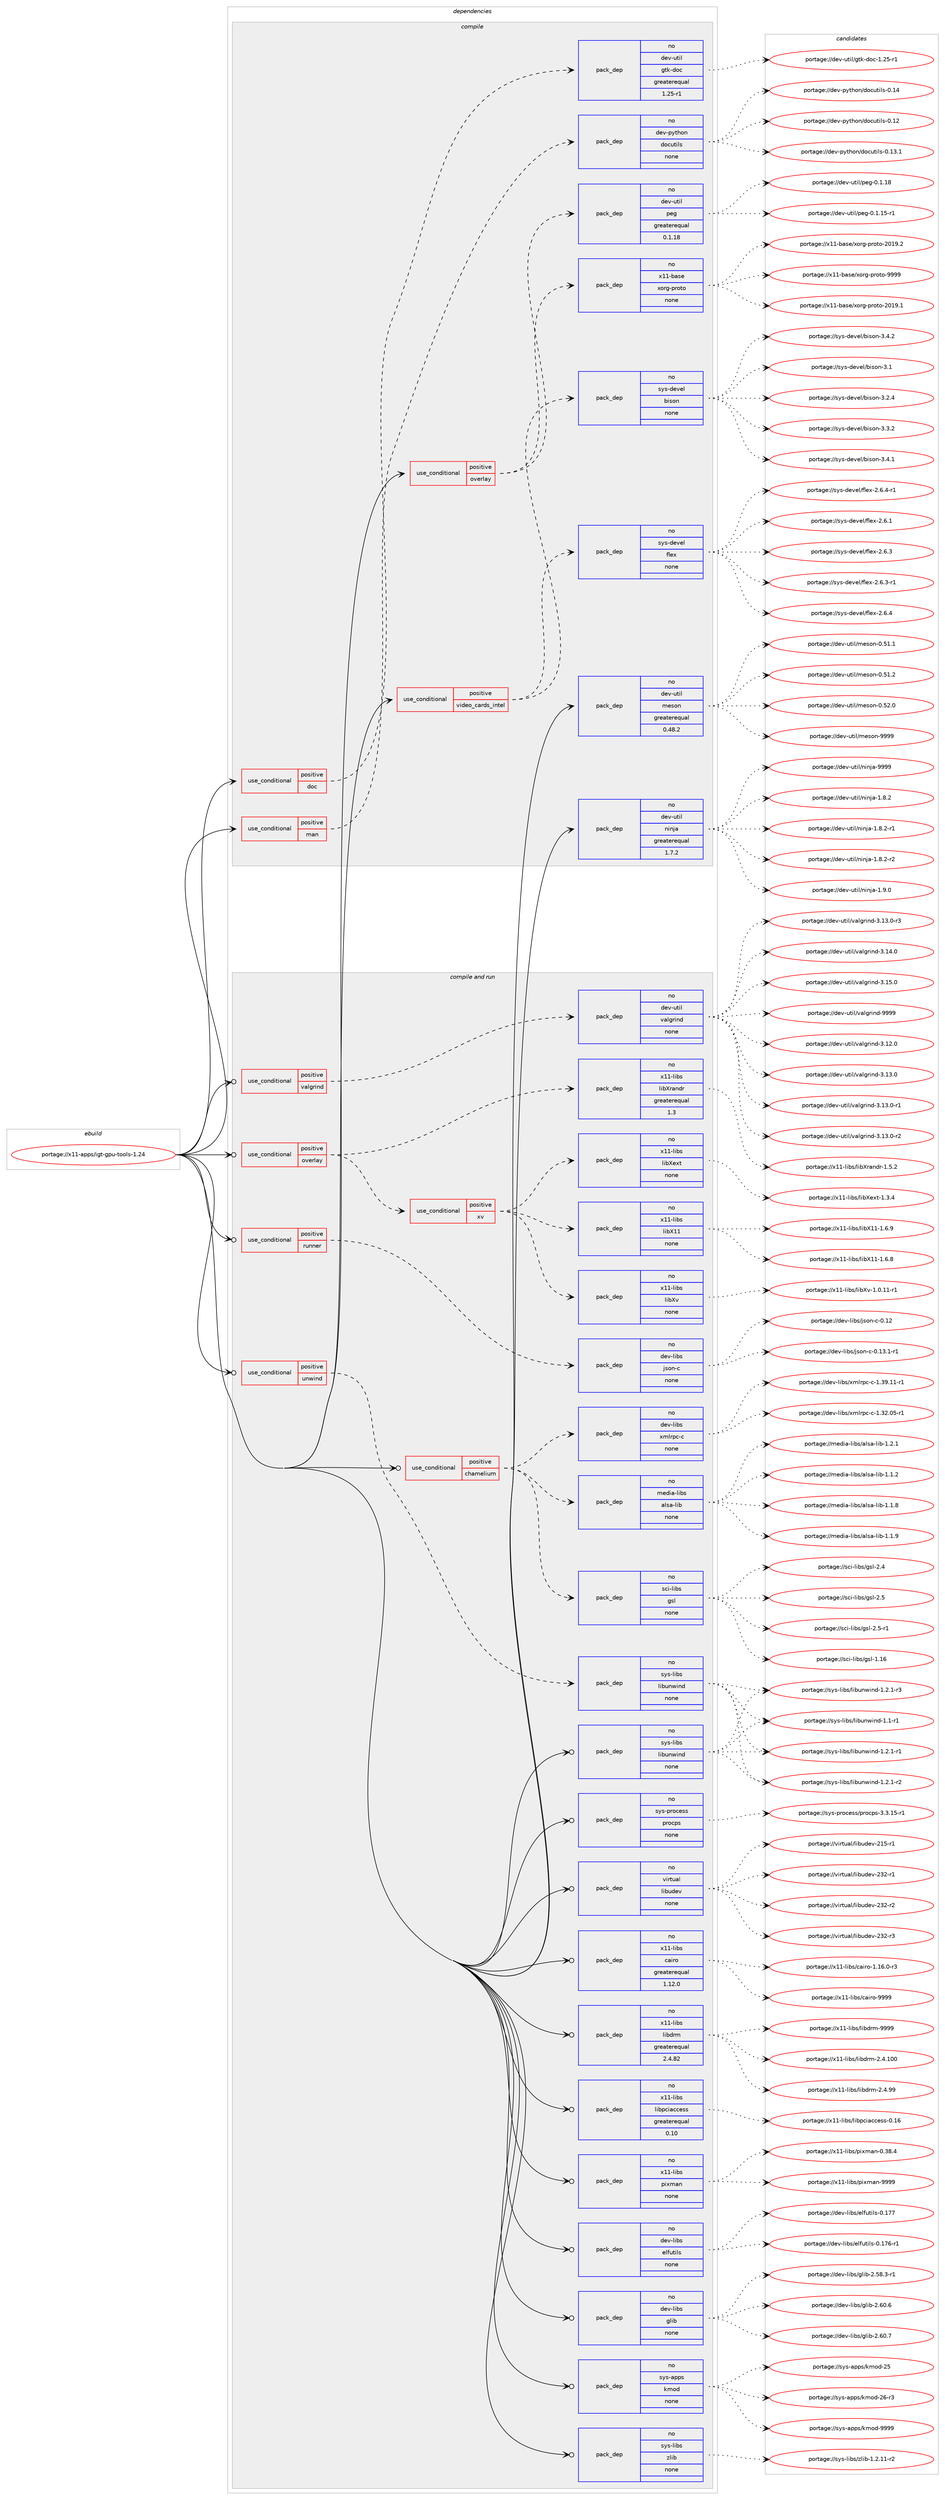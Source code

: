 digraph prolog {

# *************
# Graph options
# *************

newrank=true;
concentrate=true;
compound=true;
graph [rankdir=LR,fontname=Helvetica,fontsize=10,ranksep=1.5];#, ranksep=2.5, nodesep=0.2];
edge  [arrowhead=vee];
node  [fontname=Helvetica,fontsize=10];

# **********
# The ebuild
# **********

subgraph cluster_leftcol {
color=gray;
rank=same;
label=<<i>ebuild</i>>;
id [label="portage://x11-apps/igt-gpu-tools-1.24", color=red, width=4, href="../x11-apps/igt-gpu-tools-1.24.svg"];
}

# ****************
# The dependencies
# ****************

subgraph cluster_midcol {
color=gray;
label=<<i>dependencies</i>>;
subgraph cluster_compile {
fillcolor="#eeeeee";
style=filled;
label=<<i>compile</i>>;
subgraph cond107389 {
dependency445610 [label=<<TABLE BORDER="0" CELLBORDER="1" CELLSPACING="0" CELLPADDING="4"><TR><TD ROWSPAN="3" CELLPADDING="10">use_conditional</TD></TR><TR><TD>positive</TD></TR><TR><TD>doc</TD></TR></TABLE>>, shape=none, color=red];
subgraph pack330289 {
dependency445611 [label=<<TABLE BORDER="0" CELLBORDER="1" CELLSPACING="0" CELLPADDING="4" WIDTH="220"><TR><TD ROWSPAN="6" CELLPADDING="30">pack_dep</TD></TR><TR><TD WIDTH="110">no</TD></TR><TR><TD>dev-util</TD></TR><TR><TD>gtk-doc</TD></TR><TR><TD>greaterequal</TD></TR><TR><TD>1.25-r1</TD></TR></TABLE>>, shape=none, color=blue];
}
dependency445610:e -> dependency445611:w [weight=20,style="dashed",arrowhead="vee"];
}
id:e -> dependency445610:w [weight=20,style="solid",arrowhead="vee"];
subgraph cond107390 {
dependency445612 [label=<<TABLE BORDER="0" CELLBORDER="1" CELLSPACING="0" CELLPADDING="4"><TR><TD ROWSPAN="3" CELLPADDING="10">use_conditional</TD></TR><TR><TD>positive</TD></TR><TR><TD>man</TD></TR></TABLE>>, shape=none, color=red];
subgraph pack330290 {
dependency445613 [label=<<TABLE BORDER="0" CELLBORDER="1" CELLSPACING="0" CELLPADDING="4" WIDTH="220"><TR><TD ROWSPAN="6" CELLPADDING="30">pack_dep</TD></TR><TR><TD WIDTH="110">no</TD></TR><TR><TD>dev-python</TD></TR><TR><TD>docutils</TD></TR><TR><TD>none</TD></TR><TR><TD></TD></TR></TABLE>>, shape=none, color=blue];
}
dependency445612:e -> dependency445613:w [weight=20,style="dashed",arrowhead="vee"];
}
id:e -> dependency445612:w [weight=20,style="solid",arrowhead="vee"];
subgraph cond107391 {
dependency445614 [label=<<TABLE BORDER="0" CELLBORDER="1" CELLSPACING="0" CELLPADDING="4"><TR><TD ROWSPAN="3" CELLPADDING="10">use_conditional</TD></TR><TR><TD>positive</TD></TR><TR><TD>overlay</TD></TR></TABLE>>, shape=none, color=red];
subgraph pack330291 {
dependency445615 [label=<<TABLE BORDER="0" CELLBORDER="1" CELLSPACING="0" CELLPADDING="4" WIDTH="220"><TR><TD ROWSPAN="6" CELLPADDING="30">pack_dep</TD></TR><TR><TD WIDTH="110">no</TD></TR><TR><TD>dev-util</TD></TR><TR><TD>peg</TD></TR><TR><TD>greaterequal</TD></TR><TR><TD>0.1.18</TD></TR></TABLE>>, shape=none, color=blue];
}
dependency445614:e -> dependency445615:w [weight=20,style="dashed",arrowhead="vee"];
subgraph pack330292 {
dependency445616 [label=<<TABLE BORDER="0" CELLBORDER="1" CELLSPACING="0" CELLPADDING="4" WIDTH="220"><TR><TD ROWSPAN="6" CELLPADDING="30">pack_dep</TD></TR><TR><TD WIDTH="110">no</TD></TR><TR><TD>x11-base</TD></TR><TR><TD>xorg-proto</TD></TR><TR><TD>none</TD></TR><TR><TD></TD></TR></TABLE>>, shape=none, color=blue];
}
dependency445614:e -> dependency445616:w [weight=20,style="dashed",arrowhead="vee"];
}
id:e -> dependency445614:w [weight=20,style="solid",arrowhead="vee"];
subgraph cond107392 {
dependency445617 [label=<<TABLE BORDER="0" CELLBORDER="1" CELLSPACING="0" CELLPADDING="4"><TR><TD ROWSPAN="3" CELLPADDING="10">use_conditional</TD></TR><TR><TD>positive</TD></TR><TR><TD>video_cards_intel</TD></TR></TABLE>>, shape=none, color=red];
subgraph pack330293 {
dependency445618 [label=<<TABLE BORDER="0" CELLBORDER="1" CELLSPACING="0" CELLPADDING="4" WIDTH="220"><TR><TD ROWSPAN="6" CELLPADDING="30">pack_dep</TD></TR><TR><TD WIDTH="110">no</TD></TR><TR><TD>sys-devel</TD></TR><TR><TD>bison</TD></TR><TR><TD>none</TD></TR><TR><TD></TD></TR></TABLE>>, shape=none, color=blue];
}
dependency445617:e -> dependency445618:w [weight=20,style="dashed",arrowhead="vee"];
subgraph pack330294 {
dependency445619 [label=<<TABLE BORDER="0" CELLBORDER="1" CELLSPACING="0" CELLPADDING="4" WIDTH="220"><TR><TD ROWSPAN="6" CELLPADDING="30">pack_dep</TD></TR><TR><TD WIDTH="110">no</TD></TR><TR><TD>sys-devel</TD></TR><TR><TD>flex</TD></TR><TR><TD>none</TD></TR><TR><TD></TD></TR></TABLE>>, shape=none, color=blue];
}
dependency445617:e -> dependency445619:w [weight=20,style="dashed",arrowhead="vee"];
}
id:e -> dependency445617:w [weight=20,style="solid",arrowhead="vee"];
subgraph pack330295 {
dependency445620 [label=<<TABLE BORDER="0" CELLBORDER="1" CELLSPACING="0" CELLPADDING="4" WIDTH="220"><TR><TD ROWSPAN="6" CELLPADDING="30">pack_dep</TD></TR><TR><TD WIDTH="110">no</TD></TR><TR><TD>dev-util</TD></TR><TR><TD>meson</TD></TR><TR><TD>greaterequal</TD></TR><TR><TD>0.48.2</TD></TR></TABLE>>, shape=none, color=blue];
}
id:e -> dependency445620:w [weight=20,style="solid",arrowhead="vee"];
subgraph pack330296 {
dependency445621 [label=<<TABLE BORDER="0" CELLBORDER="1" CELLSPACING="0" CELLPADDING="4" WIDTH="220"><TR><TD ROWSPAN="6" CELLPADDING="30">pack_dep</TD></TR><TR><TD WIDTH="110">no</TD></TR><TR><TD>dev-util</TD></TR><TR><TD>ninja</TD></TR><TR><TD>greaterequal</TD></TR><TR><TD>1.7.2</TD></TR></TABLE>>, shape=none, color=blue];
}
id:e -> dependency445621:w [weight=20,style="solid",arrowhead="vee"];
}
subgraph cluster_compileandrun {
fillcolor="#eeeeee";
style=filled;
label=<<i>compile and run</i>>;
subgraph cond107393 {
dependency445622 [label=<<TABLE BORDER="0" CELLBORDER="1" CELLSPACING="0" CELLPADDING="4"><TR><TD ROWSPAN="3" CELLPADDING="10">use_conditional</TD></TR><TR><TD>positive</TD></TR><TR><TD>chamelium</TD></TR></TABLE>>, shape=none, color=red];
subgraph pack330297 {
dependency445623 [label=<<TABLE BORDER="0" CELLBORDER="1" CELLSPACING="0" CELLPADDING="4" WIDTH="220"><TR><TD ROWSPAN="6" CELLPADDING="30">pack_dep</TD></TR><TR><TD WIDTH="110">no</TD></TR><TR><TD>dev-libs</TD></TR><TR><TD>xmlrpc-c</TD></TR><TR><TD>none</TD></TR><TR><TD></TD></TR></TABLE>>, shape=none, color=blue];
}
dependency445622:e -> dependency445623:w [weight=20,style="dashed",arrowhead="vee"];
subgraph pack330298 {
dependency445624 [label=<<TABLE BORDER="0" CELLBORDER="1" CELLSPACING="0" CELLPADDING="4" WIDTH="220"><TR><TD ROWSPAN="6" CELLPADDING="30">pack_dep</TD></TR><TR><TD WIDTH="110">no</TD></TR><TR><TD>sci-libs</TD></TR><TR><TD>gsl</TD></TR><TR><TD>none</TD></TR><TR><TD></TD></TR></TABLE>>, shape=none, color=blue];
}
dependency445622:e -> dependency445624:w [weight=20,style="dashed",arrowhead="vee"];
subgraph pack330299 {
dependency445625 [label=<<TABLE BORDER="0" CELLBORDER="1" CELLSPACING="0" CELLPADDING="4" WIDTH="220"><TR><TD ROWSPAN="6" CELLPADDING="30">pack_dep</TD></TR><TR><TD WIDTH="110">no</TD></TR><TR><TD>media-libs</TD></TR><TR><TD>alsa-lib</TD></TR><TR><TD>none</TD></TR><TR><TD></TD></TR></TABLE>>, shape=none, color=blue];
}
dependency445622:e -> dependency445625:w [weight=20,style="dashed",arrowhead="vee"];
}
id:e -> dependency445622:w [weight=20,style="solid",arrowhead="odotvee"];
subgraph cond107394 {
dependency445626 [label=<<TABLE BORDER="0" CELLBORDER="1" CELLSPACING="0" CELLPADDING="4"><TR><TD ROWSPAN="3" CELLPADDING="10">use_conditional</TD></TR><TR><TD>positive</TD></TR><TR><TD>overlay</TD></TR></TABLE>>, shape=none, color=red];
subgraph pack330300 {
dependency445627 [label=<<TABLE BORDER="0" CELLBORDER="1" CELLSPACING="0" CELLPADDING="4" WIDTH="220"><TR><TD ROWSPAN="6" CELLPADDING="30">pack_dep</TD></TR><TR><TD WIDTH="110">no</TD></TR><TR><TD>x11-libs</TD></TR><TR><TD>libXrandr</TD></TR><TR><TD>greaterequal</TD></TR><TR><TD>1.3</TD></TR></TABLE>>, shape=none, color=blue];
}
dependency445626:e -> dependency445627:w [weight=20,style="dashed",arrowhead="vee"];
subgraph cond107395 {
dependency445628 [label=<<TABLE BORDER="0" CELLBORDER="1" CELLSPACING="0" CELLPADDING="4"><TR><TD ROWSPAN="3" CELLPADDING="10">use_conditional</TD></TR><TR><TD>positive</TD></TR><TR><TD>xv</TD></TR></TABLE>>, shape=none, color=red];
subgraph pack330301 {
dependency445629 [label=<<TABLE BORDER="0" CELLBORDER="1" CELLSPACING="0" CELLPADDING="4" WIDTH="220"><TR><TD ROWSPAN="6" CELLPADDING="30">pack_dep</TD></TR><TR><TD WIDTH="110">no</TD></TR><TR><TD>x11-libs</TD></TR><TR><TD>libX11</TD></TR><TR><TD>none</TD></TR><TR><TD></TD></TR></TABLE>>, shape=none, color=blue];
}
dependency445628:e -> dependency445629:w [weight=20,style="dashed",arrowhead="vee"];
subgraph pack330302 {
dependency445630 [label=<<TABLE BORDER="0" CELLBORDER="1" CELLSPACING="0" CELLPADDING="4" WIDTH="220"><TR><TD ROWSPAN="6" CELLPADDING="30">pack_dep</TD></TR><TR><TD WIDTH="110">no</TD></TR><TR><TD>x11-libs</TD></TR><TR><TD>libXext</TD></TR><TR><TD>none</TD></TR><TR><TD></TD></TR></TABLE>>, shape=none, color=blue];
}
dependency445628:e -> dependency445630:w [weight=20,style="dashed",arrowhead="vee"];
subgraph pack330303 {
dependency445631 [label=<<TABLE BORDER="0" CELLBORDER="1" CELLSPACING="0" CELLPADDING="4" WIDTH="220"><TR><TD ROWSPAN="6" CELLPADDING="30">pack_dep</TD></TR><TR><TD WIDTH="110">no</TD></TR><TR><TD>x11-libs</TD></TR><TR><TD>libXv</TD></TR><TR><TD>none</TD></TR><TR><TD></TD></TR></TABLE>>, shape=none, color=blue];
}
dependency445628:e -> dependency445631:w [weight=20,style="dashed",arrowhead="vee"];
}
dependency445626:e -> dependency445628:w [weight=20,style="dashed",arrowhead="vee"];
}
id:e -> dependency445626:w [weight=20,style="solid",arrowhead="odotvee"];
subgraph cond107396 {
dependency445632 [label=<<TABLE BORDER="0" CELLBORDER="1" CELLSPACING="0" CELLPADDING="4"><TR><TD ROWSPAN="3" CELLPADDING="10">use_conditional</TD></TR><TR><TD>positive</TD></TR><TR><TD>runner</TD></TR></TABLE>>, shape=none, color=red];
subgraph pack330304 {
dependency445633 [label=<<TABLE BORDER="0" CELLBORDER="1" CELLSPACING="0" CELLPADDING="4" WIDTH="220"><TR><TD ROWSPAN="6" CELLPADDING="30">pack_dep</TD></TR><TR><TD WIDTH="110">no</TD></TR><TR><TD>dev-libs</TD></TR><TR><TD>json-c</TD></TR><TR><TD>none</TD></TR><TR><TD></TD></TR></TABLE>>, shape=none, color=blue];
}
dependency445632:e -> dependency445633:w [weight=20,style="dashed",arrowhead="vee"];
}
id:e -> dependency445632:w [weight=20,style="solid",arrowhead="odotvee"];
subgraph cond107397 {
dependency445634 [label=<<TABLE BORDER="0" CELLBORDER="1" CELLSPACING="0" CELLPADDING="4"><TR><TD ROWSPAN="3" CELLPADDING="10">use_conditional</TD></TR><TR><TD>positive</TD></TR><TR><TD>unwind</TD></TR></TABLE>>, shape=none, color=red];
subgraph pack330305 {
dependency445635 [label=<<TABLE BORDER="0" CELLBORDER="1" CELLSPACING="0" CELLPADDING="4" WIDTH="220"><TR><TD ROWSPAN="6" CELLPADDING="30">pack_dep</TD></TR><TR><TD WIDTH="110">no</TD></TR><TR><TD>sys-libs</TD></TR><TR><TD>libunwind</TD></TR><TR><TD>none</TD></TR><TR><TD></TD></TR></TABLE>>, shape=none, color=blue];
}
dependency445634:e -> dependency445635:w [weight=20,style="dashed",arrowhead="vee"];
}
id:e -> dependency445634:w [weight=20,style="solid",arrowhead="odotvee"];
subgraph cond107398 {
dependency445636 [label=<<TABLE BORDER="0" CELLBORDER="1" CELLSPACING="0" CELLPADDING="4"><TR><TD ROWSPAN="3" CELLPADDING="10">use_conditional</TD></TR><TR><TD>positive</TD></TR><TR><TD>valgrind</TD></TR></TABLE>>, shape=none, color=red];
subgraph pack330306 {
dependency445637 [label=<<TABLE BORDER="0" CELLBORDER="1" CELLSPACING="0" CELLPADDING="4" WIDTH="220"><TR><TD ROWSPAN="6" CELLPADDING="30">pack_dep</TD></TR><TR><TD WIDTH="110">no</TD></TR><TR><TD>dev-util</TD></TR><TR><TD>valgrind</TD></TR><TR><TD>none</TD></TR><TR><TD></TD></TR></TABLE>>, shape=none, color=blue];
}
dependency445636:e -> dependency445637:w [weight=20,style="dashed",arrowhead="vee"];
}
id:e -> dependency445636:w [weight=20,style="solid",arrowhead="odotvee"];
subgraph pack330307 {
dependency445638 [label=<<TABLE BORDER="0" CELLBORDER="1" CELLSPACING="0" CELLPADDING="4" WIDTH="220"><TR><TD ROWSPAN="6" CELLPADDING="30">pack_dep</TD></TR><TR><TD WIDTH="110">no</TD></TR><TR><TD>dev-libs</TD></TR><TR><TD>elfutils</TD></TR><TR><TD>none</TD></TR><TR><TD></TD></TR></TABLE>>, shape=none, color=blue];
}
id:e -> dependency445638:w [weight=20,style="solid",arrowhead="odotvee"];
subgraph pack330308 {
dependency445639 [label=<<TABLE BORDER="0" CELLBORDER="1" CELLSPACING="0" CELLPADDING="4" WIDTH="220"><TR><TD ROWSPAN="6" CELLPADDING="30">pack_dep</TD></TR><TR><TD WIDTH="110">no</TD></TR><TR><TD>dev-libs</TD></TR><TR><TD>glib</TD></TR><TR><TD>none</TD></TR><TR><TD></TD></TR></TABLE>>, shape=none, color=blue];
}
id:e -> dependency445639:w [weight=20,style="solid",arrowhead="odotvee"];
subgraph pack330309 {
dependency445640 [label=<<TABLE BORDER="0" CELLBORDER="1" CELLSPACING="0" CELLPADDING="4" WIDTH="220"><TR><TD ROWSPAN="6" CELLPADDING="30">pack_dep</TD></TR><TR><TD WIDTH="110">no</TD></TR><TR><TD>sys-apps</TD></TR><TR><TD>kmod</TD></TR><TR><TD>none</TD></TR><TR><TD></TD></TR></TABLE>>, shape=none, color=blue];
}
id:e -> dependency445640:w [weight=20,style="solid",arrowhead="odotvee"];
subgraph pack330310 {
dependency445641 [label=<<TABLE BORDER="0" CELLBORDER="1" CELLSPACING="0" CELLPADDING="4" WIDTH="220"><TR><TD ROWSPAN="6" CELLPADDING="30">pack_dep</TD></TR><TR><TD WIDTH="110">no</TD></TR><TR><TD>sys-libs</TD></TR><TR><TD>libunwind</TD></TR><TR><TD>none</TD></TR><TR><TD></TD></TR></TABLE>>, shape=none, color=blue];
}
id:e -> dependency445641:w [weight=20,style="solid",arrowhead="odotvee"];
subgraph pack330311 {
dependency445642 [label=<<TABLE BORDER="0" CELLBORDER="1" CELLSPACING="0" CELLPADDING="4" WIDTH="220"><TR><TD ROWSPAN="6" CELLPADDING="30">pack_dep</TD></TR><TR><TD WIDTH="110">no</TD></TR><TR><TD>sys-libs</TD></TR><TR><TD>zlib</TD></TR><TR><TD>none</TD></TR><TR><TD></TD></TR></TABLE>>, shape=none, color=blue];
}
id:e -> dependency445642:w [weight=20,style="solid",arrowhead="odotvee"];
subgraph pack330312 {
dependency445643 [label=<<TABLE BORDER="0" CELLBORDER="1" CELLSPACING="0" CELLPADDING="4" WIDTH="220"><TR><TD ROWSPAN="6" CELLPADDING="30">pack_dep</TD></TR><TR><TD WIDTH="110">no</TD></TR><TR><TD>sys-process</TD></TR><TR><TD>procps</TD></TR><TR><TD>none</TD></TR><TR><TD></TD></TR></TABLE>>, shape=none, color=blue];
}
id:e -> dependency445643:w [weight=20,style="solid",arrowhead="odotvee"];
subgraph pack330313 {
dependency445644 [label=<<TABLE BORDER="0" CELLBORDER="1" CELLSPACING="0" CELLPADDING="4" WIDTH="220"><TR><TD ROWSPAN="6" CELLPADDING="30">pack_dep</TD></TR><TR><TD WIDTH="110">no</TD></TR><TR><TD>virtual</TD></TR><TR><TD>libudev</TD></TR><TR><TD>none</TD></TR><TR><TD></TD></TR></TABLE>>, shape=none, color=blue];
}
id:e -> dependency445644:w [weight=20,style="solid",arrowhead="odotvee"];
subgraph pack330314 {
dependency445645 [label=<<TABLE BORDER="0" CELLBORDER="1" CELLSPACING="0" CELLPADDING="4" WIDTH="220"><TR><TD ROWSPAN="6" CELLPADDING="30">pack_dep</TD></TR><TR><TD WIDTH="110">no</TD></TR><TR><TD>x11-libs</TD></TR><TR><TD>cairo</TD></TR><TR><TD>greaterequal</TD></TR><TR><TD>1.12.0</TD></TR></TABLE>>, shape=none, color=blue];
}
id:e -> dependency445645:w [weight=20,style="solid",arrowhead="odotvee"];
subgraph pack330315 {
dependency445646 [label=<<TABLE BORDER="0" CELLBORDER="1" CELLSPACING="0" CELLPADDING="4" WIDTH="220"><TR><TD ROWSPAN="6" CELLPADDING="30">pack_dep</TD></TR><TR><TD WIDTH="110">no</TD></TR><TR><TD>x11-libs</TD></TR><TR><TD>libdrm</TD></TR><TR><TD>greaterequal</TD></TR><TR><TD>2.4.82</TD></TR></TABLE>>, shape=none, color=blue];
}
id:e -> dependency445646:w [weight=20,style="solid",arrowhead="odotvee"];
subgraph pack330316 {
dependency445647 [label=<<TABLE BORDER="0" CELLBORDER="1" CELLSPACING="0" CELLPADDING="4" WIDTH="220"><TR><TD ROWSPAN="6" CELLPADDING="30">pack_dep</TD></TR><TR><TD WIDTH="110">no</TD></TR><TR><TD>x11-libs</TD></TR><TR><TD>libpciaccess</TD></TR><TR><TD>greaterequal</TD></TR><TR><TD>0.10</TD></TR></TABLE>>, shape=none, color=blue];
}
id:e -> dependency445647:w [weight=20,style="solid",arrowhead="odotvee"];
subgraph pack330317 {
dependency445648 [label=<<TABLE BORDER="0" CELLBORDER="1" CELLSPACING="0" CELLPADDING="4" WIDTH="220"><TR><TD ROWSPAN="6" CELLPADDING="30">pack_dep</TD></TR><TR><TD WIDTH="110">no</TD></TR><TR><TD>x11-libs</TD></TR><TR><TD>pixman</TD></TR><TR><TD>none</TD></TR><TR><TD></TD></TR></TABLE>>, shape=none, color=blue];
}
id:e -> dependency445648:w [weight=20,style="solid",arrowhead="odotvee"];
}
subgraph cluster_run {
fillcolor="#eeeeee";
style=filled;
label=<<i>run</i>>;
}
}

# **************
# The candidates
# **************

subgraph cluster_choices {
rank=same;
color=gray;
label=<<i>candidates</i>>;

subgraph choice330289 {
color=black;
nodesep=1;
choiceportage1001011184511711610510847103116107451001119945494650534511449 [label="portage://dev-util/gtk-doc-1.25-r1", color=red, width=4,href="../dev-util/gtk-doc-1.25-r1.svg"];
dependency445611:e -> choiceportage1001011184511711610510847103116107451001119945494650534511449:w [style=dotted,weight="100"];
}
subgraph choice330290 {
color=black;
nodesep=1;
choiceportage1001011184511212111610411111047100111991171161051081154548464950 [label="portage://dev-python/docutils-0.12", color=red, width=4,href="../dev-python/docutils-0.12.svg"];
choiceportage10010111845112121116104111110471001119911711610510811545484649514649 [label="portage://dev-python/docutils-0.13.1", color=red, width=4,href="../dev-python/docutils-0.13.1.svg"];
choiceportage1001011184511212111610411111047100111991171161051081154548464952 [label="portage://dev-python/docutils-0.14", color=red, width=4,href="../dev-python/docutils-0.14.svg"];
dependency445613:e -> choiceportage1001011184511212111610411111047100111991171161051081154548464950:w [style=dotted,weight="100"];
dependency445613:e -> choiceportage10010111845112121116104111110471001119911711610510811545484649514649:w [style=dotted,weight="100"];
dependency445613:e -> choiceportage1001011184511212111610411111047100111991171161051081154548464952:w [style=dotted,weight="100"];
}
subgraph choice330291 {
color=black;
nodesep=1;
choiceportage1001011184511711610510847112101103454846494649534511449 [label="portage://dev-util/peg-0.1.15-r1", color=red, width=4,href="../dev-util/peg-0.1.15-r1.svg"];
choiceportage100101118451171161051084711210110345484649464956 [label="portage://dev-util/peg-0.1.18", color=red, width=4,href="../dev-util/peg-0.1.18.svg"];
dependency445615:e -> choiceportage1001011184511711610510847112101103454846494649534511449:w [style=dotted,weight="100"];
dependency445615:e -> choiceportage100101118451171161051084711210110345484649464956:w [style=dotted,weight="100"];
}
subgraph choice330292 {
color=black;
nodesep=1;
choiceportage1204949459897115101471201111141034511211411111611145504849574649 [label="portage://x11-base/xorg-proto-2019.1", color=red, width=4,href="../x11-base/xorg-proto-2019.1.svg"];
choiceportage1204949459897115101471201111141034511211411111611145504849574650 [label="portage://x11-base/xorg-proto-2019.2", color=red, width=4,href="../x11-base/xorg-proto-2019.2.svg"];
choiceportage120494945989711510147120111114103451121141111161114557575757 [label="portage://x11-base/xorg-proto-9999", color=red, width=4,href="../x11-base/xorg-proto-9999.svg"];
dependency445616:e -> choiceportage1204949459897115101471201111141034511211411111611145504849574649:w [style=dotted,weight="100"];
dependency445616:e -> choiceportage1204949459897115101471201111141034511211411111611145504849574650:w [style=dotted,weight="100"];
dependency445616:e -> choiceportage120494945989711510147120111114103451121141111161114557575757:w [style=dotted,weight="100"];
}
subgraph choice330293 {
color=black;
nodesep=1;
choiceportage11512111545100101118101108479810511511111045514649 [label="portage://sys-devel/bison-3.1", color=red, width=4,href="../sys-devel/bison-3.1.svg"];
choiceportage115121115451001011181011084798105115111110455146504652 [label="portage://sys-devel/bison-3.2.4", color=red, width=4,href="../sys-devel/bison-3.2.4.svg"];
choiceportage115121115451001011181011084798105115111110455146514650 [label="portage://sys-devel/bison-3.3.2", color=red, width=4,href="../sys-devel/bison-3.3.2.svg"];
choiceportage115121115451001011181011084798105115111110455146524649 [label="portage://sys-devel/bison-3.4.1", color=red, width=4,href="../sys-devel/bison-3.4.1.svg"];
choiceportage115121115451001011181011084798105115111110455146524650 [label="portage://sys-devel/bison-3.4.2", color=red, width=4,href="../sys-devel/bison-3.4.2.svg"];
dependency445618:e -> choiceportage11512111545100101118101108479810511511111045514649:w [style=dotted,weight="100"];
dependency445618:e -> choiceportage115121115451001011181011084798105115111110455146504652:w [style=dotted,weight="100"];
dependency445618:e -> choiceportage115121115451001011181011084798105115111110455146514650:w [style=dotted,weight="100"];
dependency445618:e -> choiceportage115121115451001011181011084798105115111110455146524649:w [style=dotted,weight="100"];
dependency445618:e -> choiceportage115121115451001011181011084798105115111110455146524650:w [style=dotted,weight="100"];
}
subgraph choice330294 {
color=black;
nodesep=1;
choiceportage1151211154510010111810110847102108101120455046544649 [label="portage://sys-devel/flex-2.6.1", color=red, width=4,href="../sys-devel/flex-2.6.1.svg"];
choiceportage1151211154510010111810110847102108101120455046544651 [label="portage://sys-devel/flex-2.6.3", color=red, width=4,href="../sys-devel/flex-2.6.3.svg"];
choiceportage11512111545100101118101108471021081011204550465446514511449 [label="portage://sys-devel/flex-2.6.3-r1", color=red, width=4,href="../sys-devel/flex-2.6.3-r1.svg"];
choiceportage1151211154510010111810110847102108101120455046544652 [label="portage://sys-devel/flex-2.6.4", color=red, width=4,href="../sys-devel/flex-2.6.4.svg"];
choiceportage11512111545100101118101108471021081011204550465446524511449 [label="portage://sys-devel/flex-2.6.4-r1", color=red, width=4,href="../sys-devel/flex-2.6.4-r1.svg"];
dependency445619:e -> choiceportage1151211154510010111810110847102108101120455046544649:w [style=dotted,weight="100"];
dependency445619:e -> choiceportage1151211154510010111810110847102108101120455046544651:w [style=dotted,weight="100"];
dependency445619:e -> choiceportage11512111545100101118101108471021081011204550465446514511449:w [style=dotted,weight="100"];
dependency445619:e -> choiceportage1151211154510010111810110847102108101120455046544652:w [style=dotted,weight="100"];
dependency445619:e -> choiceportage11512111545100101118101108471021081011204550465446524511449:w [style=dotted,weight="100"];
}
subgraph choice330295 {
color=black;
nodesep=1;
choiceportage100101118451171161051084710910111511111045484653494649 [label="portage://dev-util/meson-0.51.1", color=red, width=4,href="../dev-util/meson-0.51.1.svg"];
choiceportage100101118451171161051084710910111511111045484653494650 [label="portage://dev-util/meson-0.51.2", color=red, width=4,href="../dev-util/meson-0.51.2.svg"];
choiceportage100101118451171161051084710910111511111045484653504648 [label="portage://dev-util/meson-0.52.0", color=red, width=4,href="../dev-util/meson-0.52.0.svg"];
choiceportage10010111845117116105108471091011151111104557575757 [label="portage://dev-util/meson-9999", color=red, width=4,href="../dev-util/meson-9999.svg"];
dependency445620:e -> choiceportage100101118451171161051084710910111511111045484653494649:w [style=dotted,weight="100"];
dependency445620:e -> choiceportage100101118451171161051084710910111511111045484653494650:w [style=dotted,weight="100"];
dependency445620:e -> choiceportage100101118451171161051084710910111511111045484653504648:w [style=dotted,weight="100"];
dependency445620:e -> choiceportage10010111845117116105108471091011151111104557575757:w [style=dotted,weight="100"];
}
subgraph choice330296 {
color=black;
nodesep=1;
choiceportage100101118451171161051084711010511010697454946564650 [label="portage://dev-util/ninja-1.8.2", color=red, width=4,href="../dev-util/ninja-1.8.2.svg"];
choiceportage1001011184511711610510847110105110106974549465646504511449 [label="portage://dev-util/ninja-1.8.2-r1", color=red, width=4,href="../dev-util/ninja-1.8.2-r1.svg"];
choiceportage1001011184511711610510847110105110106974549465646504511450 [label="portage://dev-util/ninja-1.8.2-r2", color=red, width=4,href="../dev-util/ninja-1.8.2-r2.svg"];
choiceportage100101118451171161051084711010511010697454946574648 [label="portage://dev-util/ninja-1.9.0", color=red, width=4,href="../dev-util/ninja-1.9.0.svg"];
choiceportage1001011184511711610510847110105110106974557575757 [label="portage://dev-util/ninja-9999", color=red, width=4,href="../dev-util/ninja-9999.svg"];
dependency445621:e -> choiceportage100101118451171161051084711010511010697454946564650:w [style=dotted,weight="100"];
dependency445621:e -> choiceportage1001011184511711610510847110105110106974549465646504511449:w [style=dotted,weight="100"];
dependency445621:e -> choiceportage1001011184511711610510847110105110106974549465646504511450:w [style=dotted,weight="100"];
dependency445621:e -> choiceportage100101118451171161051084711010511010697454946574648:w [style=dotted,weight="100"];
dependency445621:e -> choiceportage1001011184511711610510847110105110106974557575757:w [style=dotted,weight="100"];
}
subgraph choice330297 {
color=black;
nodesep=1;
choiceportage10010111845108105981154712010910811411299459945494651504648534511449 [label="portage://dev-libs/xmlrpc-c-1.32.05-r1", color=red, width=4,href="../dev-libs/xmlrpc-c-1.32.05-r1.svg"];
choiceportage10010111845108105981154712010910811411299459945494651574649494511449 [label="portage://dev-libs/xmlrpc-c-1.39.11-r1", color=red, width=4,href="../dev-libs/xmlrpc-c-1.39.11-r1.svg"];
dependency445623:e -> choiceportage10010111845108105981154712010910811411299459945494651504648534511449:w [style=dotted,weight="100"];
dependency445623:e -> choiceportage10010111845108105981154712010910811411299459945494651574649494511449:w [style=dotted,weight="100"];
}
subgraph choice330298 {
color=black;
nodesep=1;
choiceportage115991054510810598115471031151084549464954 [label="portage://sci-libs/gsl-1.16", color=red, width=4,href="../sci-libs/gsl-1.16.svg"];
choiceportage1159910545108105981154710311510845504652 [label="portage://sci-libs/gsl-2.4", color=red, width=4,href="../sci-libs/gsl-2.4.svg"];
choiceportage1159910545108105981154710311510845504653 [label="portage://sci-libs/gsl-2.5", color=red, width=4,href="../sci-libs/gsl-2.5.svg"];
choiceportage11599105451081059811547103115108455046534511449 [label="portage://sci-libs/gsl-2.5-r1", color=red, width=4,href="../sci-libs/gsl-2.5-r1.svg"];
dependency445624:e -> choiceportage115991054510810598115471031151084549464954:w [style=dotted,weight="100"];
dependency445624:e -> choiceportage1159910545108105981154710311510845504652:w [style=dotted,weight="100"];
dependency445624:e -> choiceportage1159910545108105981154710311510845504653:w [style=dotted,weight="100"];
dependency445624:e -> choiceportage11599105451081059811547103115108455046534511449:w [style=dotted,weight="100"];
}
subgraph choice330299 {
color=black;
nodesep=1;
choiceportage1091011001059745108105981154797108115974510810598454946494650 [label="portage://media-libs/alsa-lib-1.1.2", color=red, width=4,href="../media-libs/alsa-lib-1.1.2.svg"];
choiceportage1091011001059745108105981154797108115974510810598454946494656 [label="portage://media-libs/alsa-lib-1.1.8", color=red, width=4,href="../media-libs/alsa-lib-1.1.8.svg"];
choiceportage1091011001059745108105981154797108115974510810598454946494657 [label="portage://media-libs/alsa-lib-1.1.9", color=red, width=4,href="../media-libs/alsa-lib-1.1.9.svg"];
choiceportage1091011001059745108105981154797108115974510810598454946504649 [label="portage://media-libs/alsa-lib-1.2.1", color=red, width=4,href="../media-libs/alsa-lib-1.2.1.svg"];
dependency445625:e -> choiceportage1091011001059745108105981154797108115974510810598454946494650:w [style=dotted,weight="100"];
dependency445625:e -> choiceportage1091011001059745108105981154797108115974510810598454946494656:w [style=dotted,weight="100"];
dependency445625:e -> choiceportage1091011001059745108105981154797108115974510810598454946494657:w [style=dotted,weight="100"];
dependency445625:e -> choiceportage1091011001059745108105981154797108115974510810598454946504649:w [style=dotted,weight="100"];
}
subgraph choice330300 {
color=black;
nodesep=1;
choiceportage1204949451081059811547108105988811497110100114454946534650 [label="portage://x11-libs/libXrandr-1.5.2", color=red, width=4,href="../x11-libs/libXrandr-1.5.2.svg"];
dependency445627:e -> choiceportage1204949451081059811547108105988811497110100114454946534650:w [style=dotted,weight="100"];
}
subgraph choice330301 {
color=black;
nodesep=1;
choiceportage120494945108105981154710810598884949454946544656 [label="portage://x11-libs/libX11-1.6.8", color=red, width=4,href="../x11-libs/libX11-1.6.8.svg"];
choiceportage120494945108105981154710810598884949454946544657 [label="portage://x11-libs/libX11-1.6.9", color=red, width=4,href="../x11-libs/libX11-1.6.9.svg"];
dependency445629:e -> choiceportage120494945108105981154710810598884949454946544656:w [style=dotted,weight="100"];
dependency445629:e -> choiceportage120494945108105981154710810598884949454946544657:w [style=dotted,weight="100"];
}
subgraph choice330302 {
color=black;
nodesep=1;
choiceportage12049494510810598115471081059888101120116454946514652 [label="portage://x11-libs/libXext-1.3.4", color=red, width=4,href="../x11-libs/libXext-1.3.4.svg"];
dependency445630:e -> choiceportage12049494510810598115471081059888101120116454946514652:w [style=dotted,weight="100"];
}
subgraph choice330303 {
color=black;
nodesep=1;
choiceportage12049494510810598115471081059888118454946484649494511449 [label="portage://x11-libs/libXv-1.0.11-r1", color=red, width=4,href="../x11-libs/libXv-1.0.11-r1.svg"];
dependency445631:e -> choiceportage12049494510810598115471081059888118454946484649494511449:w [style=dotted,weight="100"];
}
subgraph choice330304 {
color=black;
nodesep=1;
choiceportage10010111845108105981154710611511111045994548464950 [label="portage://dev-libs/json-c-0.12", color=red, width=4,href="../dev-libs/json-c-0.12.svg"];
choiceportage1001011184510810598115471061151111104599454846495146494511449 [label="portage://dev-libs/json-c-0.13.1-r1", color=red, width=4,href="../dev-libs/json-c-0.13.1-r1.svg"];
dependency445633:e -> choiceportage10010111845108105981154710611511111045994548464950:w [style=dotted,weight="100"];
dependency445633:e -> choiceportage1001011184510810598115471061151111104599454846495146494511449:w [style=dotted,weight="100"];
}
subgraph choice330305 {
color=black;
nodesep=1;
choiceportage11512111545108105981154710810598117110119105110100454946494511449 [label="portage://sys-libs/libunwind-1.1-r1", color=red, width=4,href="../sys-libs/libunwind-1.1-r1.svg"];
choiceportage115121115451081059811547108105981171101191051101004549465046494511449 [label="portage://sys-libs/libunwind-1.2.1-r1", color=red, width=4,href="../sys-libs/libunwind-1.2.1-r1.svg"];
choiceportage115121115451081059811547108105981171101191051101004549465046494511450 [label="portage://sys-libs/libunwind-1.2.1-r2", color=red, width=4,href="../sys-libs/libunwind-1.2.1-r2.svg"];
choiceportage115121115451081059811547108105981171101191051101004549465046494511451 [label="portage://sys-libs/libunwind-1.2.1-r3", color=red, width=4,href="../sys-libs/libunwind-1.2.1-r3.svg"];
dependency445635:e -> choiceportage11512111545108105981154710810598117110119105110100454946494511449:w [style=dotted,weight="100"];
dependency445635:e -> choiceportage115121115451081059811547108105981171101191051101004549465046494511449:w [style=dotted,weight="100"];
dependency445635:e -> choiceportage115121115451081059811547108105981171101191051101004549465046494511450:w [style=dotted,weight="100"];
dependency445635:e -> choiceportage115121115451081059811547108105981171101191051101004549465046494511451:w [style=dotted,weight="100"];
}
subgraph choice330306 {
color=black;
nodesep=1;
choiceportage10010111845117116105108471189710810311410511010045514649504648 [label="portage://dev-util/valgrind-3.12.0", color=red, width=4,href="../dev-util/valgrind-3.12.0.svg"];
choiceportage10010111845117116105108471189710810311410511010045514649514648 [label="portage://dev-util/valgrind-3.13.0", color=red, width=4,href="../dev-util/valgrind-3.13.0.svg"];
choiceportage100101118451171161051084711897108103114105110100455146495146484511449 [label="portage://dev-util/valgrind-3.13.0-r1", color=red, width=4,href="../dev-util/valgrind-3.13.0-r1.svg"];
choiceportage100101118451171161051084711897108103114105110100455146495146484511450 [label="portage://dev-util/valgrind-3.13.0-r2", color=red, width=4,href="../dev-util/valgrind-3.13.0-r2.svg"];
choiceportage100101118451171161051084711897108103114105110100455146495146484511451 [label="portage://dev-util/valgrind-3.13.0-r3", color=red, width=4,href="../dev-util/valgrind-3.13.0-r3.svg"];
choiceportage10010111845117116105108471189710810311410511010045514649524648 [label="portage://dev-util/valgrind-3.14.0", color=red, width=4,href="../dev-util/valgrind-3.14.0.svg"];
choiceportage10010111845117116105108471189710810311410511010045514649534648 [label="portage://dev-util/valgrind-3.15.0", color=red, width=4,href="../dev-util/valgrind-3.15.0.svg"];
choiceportage1001011184511711610510847118971081031141051101004557575757 [label="portage://dev-util/valgrind-9999", color=red, width=4,href="../dev-util/valgrind-9999.svg"];
dependency445637:e -> choiceportage10010111845117116105108471189710810311410511010045514649504648:w [style=dotted,weight="100"];
dependency445637:e -> choiceportage10010111845117116105108471189710810311410511010045514649514648:w [style=dotted,weight="100"];
dependency445637:e -> choiceportage100101118451171161051084711897108103114105110100455146495146484511449:w [style=dotted,weight="100"];
dependency445637:e -> choiceportage100101118451171161051084711897108103114105110100455146495146484511450:w [style=dotted,weight="100"];
dependency445637:e -> choiceportage100101118451171161051084711897108103114105110100455146495146484511451:w [style=dotted,weight="100"];
dependency445637:e -> choiceportage10010111845117116105108471189710810311410511010045514649524648:w [style=dotted,weight="100"];
dependency445637:e -> choiceportage10010111845117116105108471189710810311410511010045514649534648:w [style=dotted,weight="100"];
dependency445637:e -> choiceportage1001011184511711610510847118971081031141051101004557575757:w [style=dotted,weight="100"];
}
subgraph choice330307 {
color=black;
nodesep=1;
choiceportage1001011184510810598115471011081021171161051081154548464955544511449 [label="portage://dev-libs/elfutils-0.176-r1", color=red, width=4,href="../dev-libs/elfutils-0.176-r1.svg"];
choiceportage100101118451081059811547101108102117116105108115454846495555 [label="portage://dev-libs/elfutils-0.177", color=red, width=4,href="../dev-libs/elfutils-0.177.svg"];
dependency445638:e -> choiceportage1001011184510810598115471011081021171161051081154548464955544511449:w [style=dotted,weight="100"];
dependency445638:e -> choiceportage100101118451081059811547101108102117116105108115454846495555:w [style=dotted,weight="100"];
}
subgraph choice330308 {
color=black;
nodesep=1;
choiceportage10010111845108105981154710310810598455046535646514511449 [label="portage://dev-libs/glib-2.58.3-r1", color=red, width=4,href="../dev-libs/glib-2.58.3-r1.svg"];
choiceportage1001011184510810598115471031081059845504654484654 [label="portage://dev-libs/glib-2.60.6", color=red, width=4,href="../dev-libs/glib-2.60.6.svg"];
choiceportage1001011184510810598115471031081059845504654484655 [label="portage://dev-libs/glib-2.60.7", color=red, width=4,href="../dev-libs/glib-2.60.7.svg"];
dependency445639:e -> choiceportage10010111845108105981154710310810598455046535646514511449:w [style=dotted,weight="100"];
dependency445639:e -> choiceportage1001011184510810598115471031081059845504654484654:w [style=dotted,weight="100"];
dependency445639:e -> choiceportage1001011184510810598115471031081059845504654484655:w [style=dotted,weight="100"];
}
subgraph choice330309 {
color=black;
nodesep=1;
choiceportage115121115459711211211547107109111100455053 [label="portage://sys-apps/kmod-25", color=red, width=4,href="../sys-apps/kmod-25.svg"];
choiceportage1151211154597112112115471071091111004550544511451 [label="portage://sys-apps/kmod-26-r3", color=red, width=4,href="../sys-apps/kmod-26-r3.svg"];
choiceportage1151211154597112112115471071091111004557575757 [label="portage://sys-apps/kmod-9999", color=red, width=4,href="../sys-apps/kmod-9999.svg"];
dependency445640:e -> choiceportage115121115459711211211547107109111100455053:w [style=dotted,weight="100"];
dependency445640:e -> choiceportage1151211154597112112115471071091111004550544511451:w [style=dotted,weight="100"];
dependency445640:e -> choiceportage1151211154597112112115471071091111004557575757:w [style=dotted,weight="100"];
}
subgraph choice330310 {
color=black;
nodesep=1;
choiceportage11512111545108105981154710810598117110119105110100454946494511449 [label="portage://sys-libs/libunwind-1.1-r1", color=red, width=4,href="../sys-libs/libunwind-1.1-r1.svg"];
choiceportage115121115451081059811547108105981171101191051101004549465046494511449 [label="portage://sys-libs/libunwind-1.2.1-r1", color=red, width=4,href="../sys-libs/libunwind-1.2.1-r1.svg"];
choiceportage115121115451081059811547108105981171101191051101004549465046494511450 [label="portage://sys-libs/libunwind-1.2.1-r2", color=red, width=4,href="../sys-libs/libunwind-1.2.1-r2.svg"];
choiceportage115121115451081059811547108105981171101191051101004549465046494511451 [label="portage://sys-libs/libunwind-1.2.1-r3", color=red, width=4,href="../sys-libs/libunwind-1.2.1-r3.svg"];
dependency445641:e -> choiceportage11512111545108105981154710810598117110119105110100454946494511449:w [style=dotted,weight="100"];
dependency445641:e -> choiceportage115121115451081059811547108105981171101191051101004549465046494511449:w [style=dotted,weight="100"];
dependency445641:e -> choiceportage115121115451081059811547108105981171101191051101004549465046494511450:w [style=dotted,weight="100"];
dependency445641:e -> choiceportage115121115451081059811547108105981171101191051101004549465046494511451:w [style=dotted,weight="100"];
}
subgraph choice330311 {
color=black;
nodesep=1;
choiceportage11512111545108105981154712210810598454946504649494511450 [label="portage://sys-libs/zlib-1.2.11-r2", color=red, width=4,href="../sys-libs/zlib-1.2.11-r2.svg"];
dependency445642:e -> choiceportage11512111545108105981154712210810598454946504649494511450:w [style=dotted,weight="100"];
}
subgraph choice330312 {
color=black;
nodesep=1;
choiceportage11512111545112114111991011151154711211411199112115455146514649534511449 [label="portage://sys-process/procps-3.3.15-r1", color=red, width=4,href="../sys-process/procps-3.3.15-r1.svg"];
dependency445643:e -> choiceportage11512111545112114111991011151154711211411199112115455146514649534511449:w [style=dotted,weight="100"];
}
subgraph choice330313 {
color=black;
nodesep=1;
choiceportage118105114116117971084710810598117100101118455049534511449 [label="portage://virtual/libudev-215-r1", color=red, width=4,href="../virtual/libudev-215-r1.svg"];
choiceportage118105114116117971084710810598117100101118455051504511449 [label="portage://virtual/libudev-232-r1", color=red, width=4,href="../virtual/libudev-232-r1.svg"];
choiceportage118105114116117971084710810598117100101118455051504511450 [label="portage://virtual/libudev-232-r2", color=red, width=4,href="../virtual/libudev-232-r2.svg"];
choiceportage118105114116117971084710810598117100101118455051504511451 [label="portage://virtual/libudev-232-r3", color=red, width=4,href="../virtual/libudev-232-r3.svg"];
dependency445644:e -> choiceportage118105114116117971084710810598117100101118455049534511449:w [style=dotted,weight="100"];
dependency445644:e -> choiceportage118105114116117971084710810598117100101118455051504511449:w [style=dotted,weight="100"];
dependency445644:e -> choiceportage118105114116117971084710810598117100101118455051504511450:w [style=dotted,weight="100"];
dependency445644:e -> choiceportage118105114116117971084710810598117100101118455051504511451:w [style=dotted,weight="100"];
}
subgraph choice330314 {
color=black;
nodesep=1;
choiceportage12049494510810598115479997105114111454946495446484511451 [label="portage://x11-libs/cairo-1.16.0-r3", color=red, width=4,href="../x11-libs/cairo-1.16.0-r3.svg"];
choiceportage120494945108105981154799971051141114557575757 [label="portage://x11-libs/cairo-9999", color=red, width=4,href="../x11-libs/cairo-9999.svg"];
dependency445645:e -> choiceportage12049494510810598115479997105114111454946495446484511451:w [style=dotted,weight="100"];
dependency445645:e -> choiceportage120494945108105981154799971051141114557575757:w [style=dotted,weight="100"];
}
subgraph choice330315 {
color=black;
nodesep=1;
choiceportage1204949451081059811547108105981001141094550465246494848 [label="portage://x11-libs/libdrm-2.4.100", color=red, width=4,href="../x11-libs/libdrm-2.4.100.svg"];
choiceportage12049494510810598115471081059810011410945504652465757 [label="portage://x11-libs/libdrm-2.4.99", color=red, width=4,href="../x11-libs/libdrm-2.4.99.svg"];
choiceportage1204949451081059811547108105981001141094557575757 [label="portage://x11-libs/libdrm-9999", color=red, width=4,href="../x11-libs/libdrm-9999.svg"];
dependency445646:e -> choiceportage1204949451081059811547108105981001141094550465246494848:w [style=dotted,weight="100"];
dependency445646:e -> choiceportage12049494510810598115471081059810011410945504652465757:w [style=dotted,weight="100"];
dependency445646:e -> choiceportage1204949451081059811547108105981001141094557575757:w [style=dotted,weight="100"];
}
subgraph choice330316 {
color=black;
nodesep=1;
choiceportage120494945108105981154710810598112991059799991011151154548464954 [label="portage://x11-libs/libpciaccess-0.16", color=red, width=4,href="../x11-libs/libpciaccess-0.16.svg"];
dependency445647:e -> choiceportage120494945108105981154710810598112991059799991011151154548464954:w [style=dotted,weight="100"];
}
subgraph choice330317 {
color=black;
nodesep=1;
choiceportage12049494510810598115471121051201099711045484651564652 [label="portage://x11-libs/pixman-0.38.4", color=red, width=4,href="../x11-libs/pixman-0.38.4.svg"];
choiceportage1204949451081059811547112105120109971104557575757 [label="portage://x11-libs/pixman-9999", color=red, width=4,href="../x11-libs/pixman-9999.svg"];
dependency445648:e -> choiceportage12049494510810598115471121051201099711045484651564652:w [style=dotted,weight="100"];
dependency445648:e -> choiceportage1204949451081059811547112105120109971104557575757:w [style=dotted,weight="100"];
}
}

}
